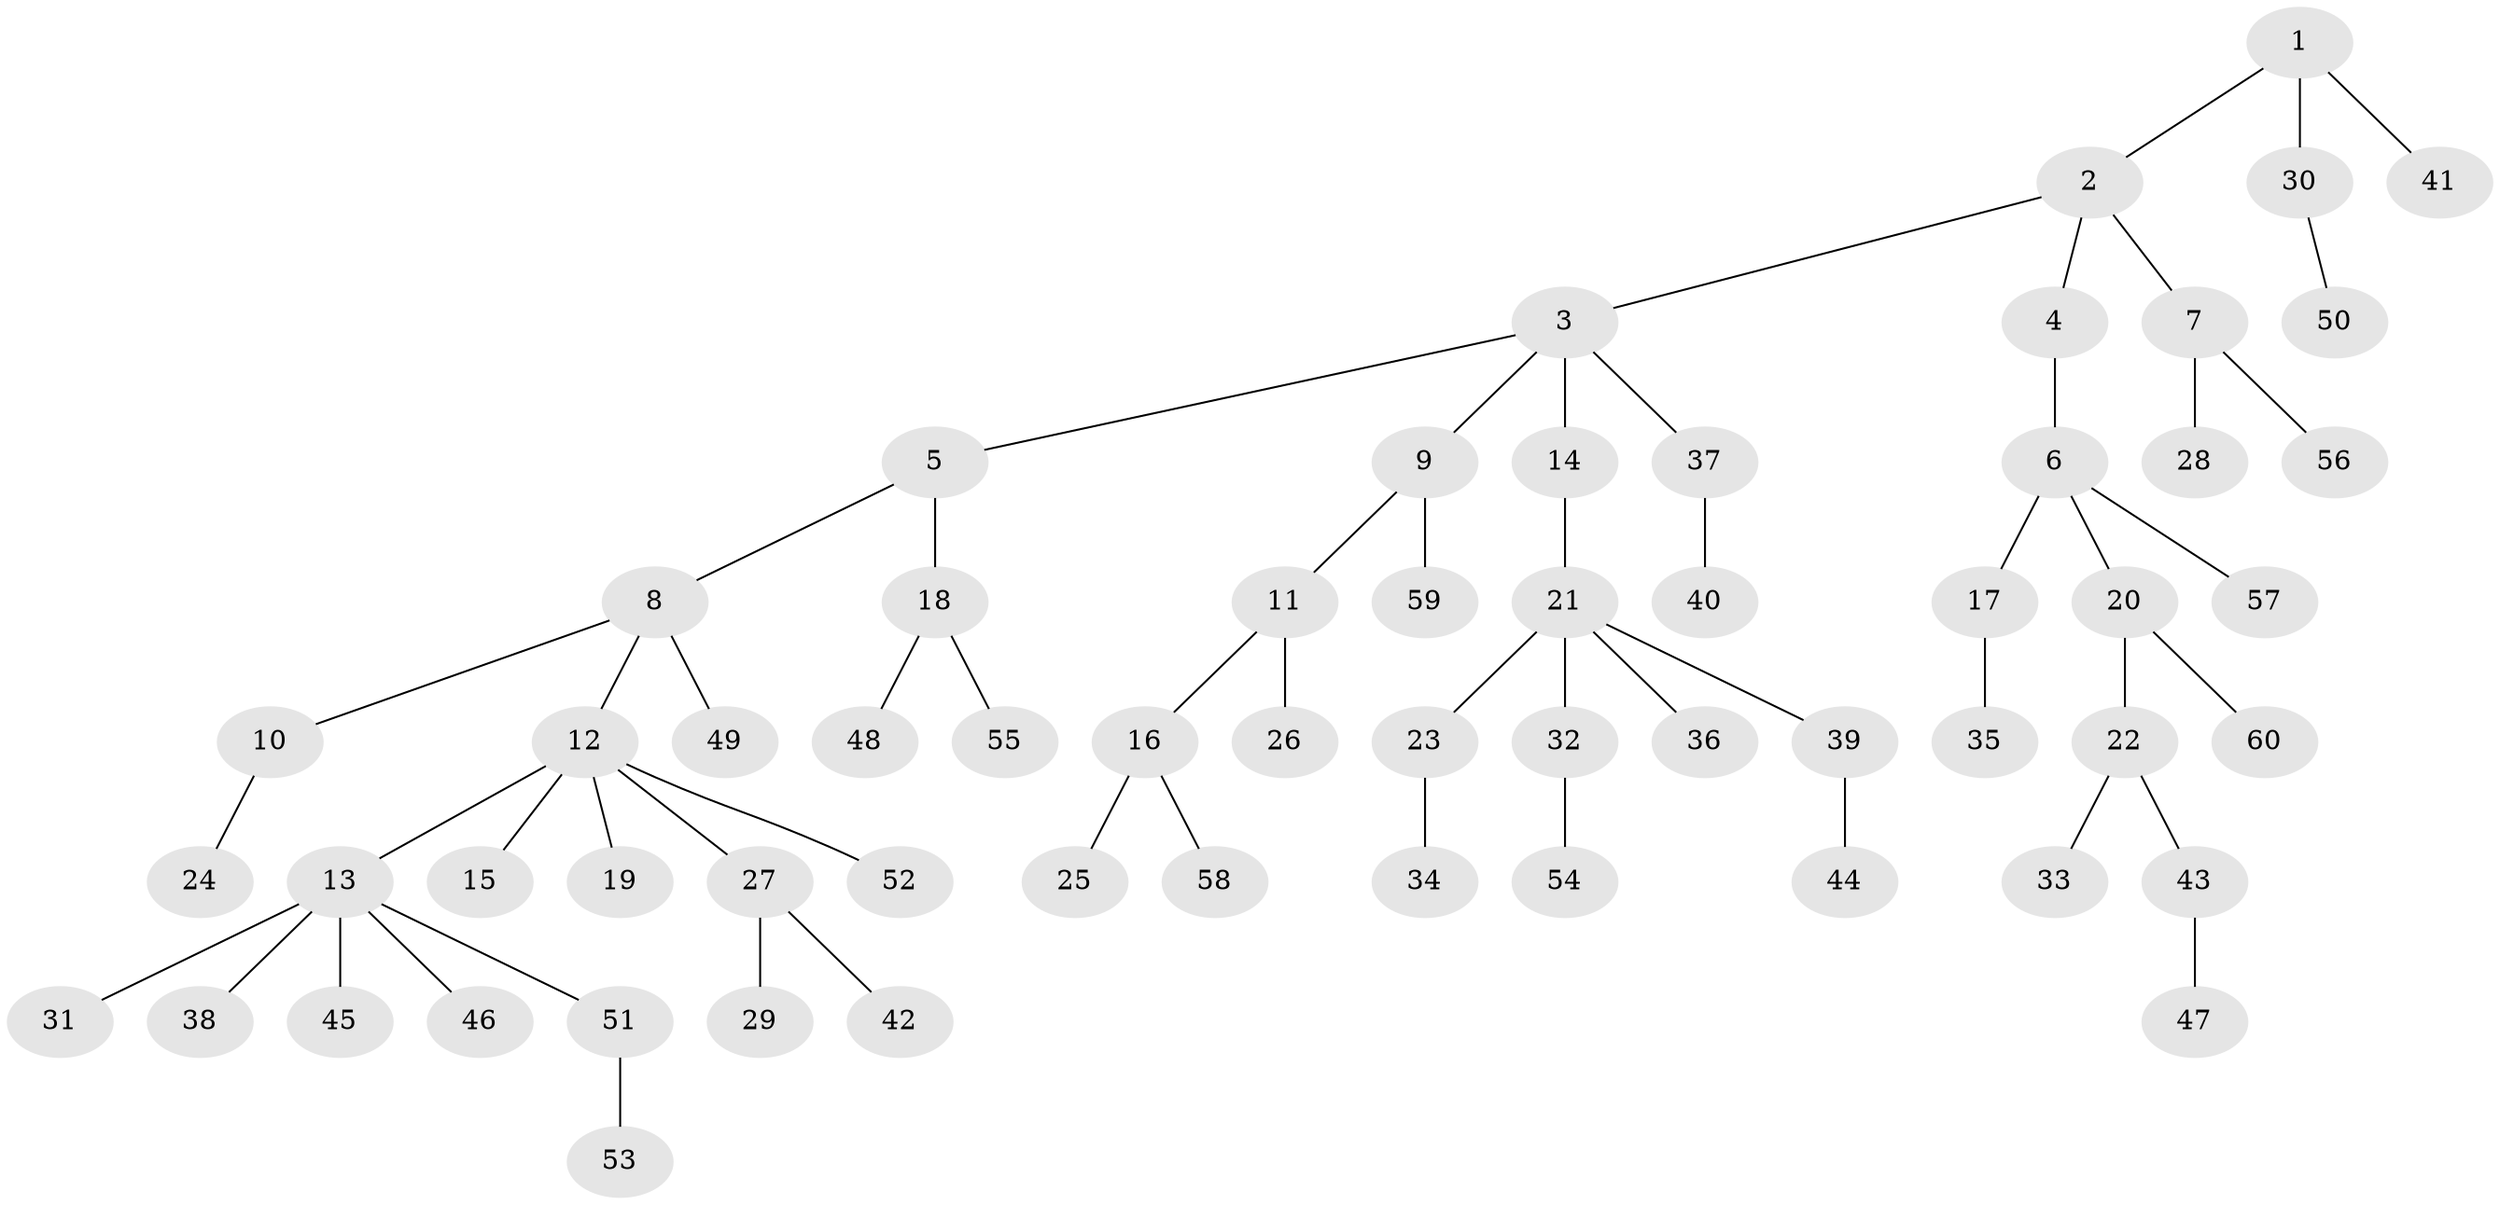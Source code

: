 // Generated by graph-tools (version 1.1) at 2025/53/03/09/25 04:53:35]
// undirected, 60 vertices, 59 edges
graph export_dot {
graph [start="1"]
  node [color=gray90,style=filled];
  1;
  2;
  3;
  4;
  5;
  6;
  7;
  8;
  9;
  10;
  11;
  12;
  13;
  14;
  15;
  16;
  17;
  18;
  19;
  20;
  21;
  22;
  23;
  24;
  25;
  26;
  27;
  28;
  29;
  30;
  31;
  32;
  33;
  34;
  35;
  36;
  37;
  38;
  39;
  40;
  41;
  42;
  43;
  44;
  45;
  46;
  47;
  48;
  49;
  50;
  51;
  52;
  53;
  54;
  55;
  56;
  57;
  58;
  59;
  60;
  1 -- 2;
  1 -- 30;
  1 -- 41;
  2 -- 3;
  2 -- 4;
  2 -- 7;
  3 -- 5;
  3 -- 9;
  3 -- 14;
  3 -- 37;
  4 -- 6;
  5 -- 8;
  5 -- 18;
  6 -- 17;
  6 -- 20;
  6 -- 57;
  7 -- 28;
  7 -- 56;
  8 -- 10;
  8 -- 12;
  8 -- 49;
  9 -- 11;
  9 -- 59;
  10 -- 24;
  11 -- 16;
  11 -- 26;
  12 -- 13;
  12 -- 15;
  12 -- 19;
  12 -- 27;
  12 -- 52;
  13 -- 31;
  13 -- 38;
  13 -- 45;
  13 -- 46;
  13 -- 51;
  14 -- 21;
  16 -- 25;
  16 -- 58;
  17 -- 35;
  18 -- 48;
  18 -- 55;
  20 -- 22;
  20 -- 60;
  21 -- 23;
  21 -- 32;
  21 -- 36;
  21 -- 39;
  22 -- 33;
  22 -- 43;
  23 -- 34;
  27 -- 29;
  27 -- 42;
  30 -- 50;
  32 -- 54;
  37 -- 40;
  39 -- 44;
  43 -- 47;
  51 -- 53;
}
